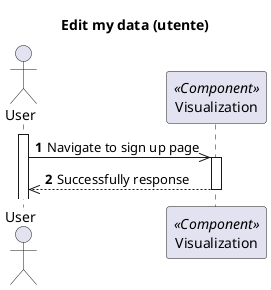 @startuml
'https://plantuml.com/sequence-diagram

autonumber
skinparam packageStyle rect

title Edit my data (utente)

actor "User" as NU
participant "Visualization" as MD <<Component>>

activate NU
NU->> MD : Navigate to sign up page

activate MD
NU<<--MD : Successfully response

deactivate MD


@enduml

